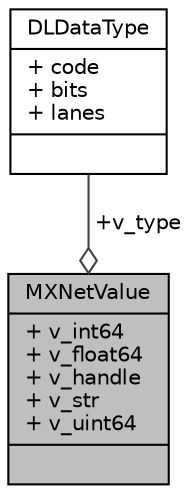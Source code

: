 digraph "MXNetValue"
{
 // LATEX_PDF_SIZE
  edge [fontname="Helvetica",fontsize="10",labelfontname="Helvetica",labelfontsize="10"];
  node [fontname="Helvetica",fontsize="10",shape=record];
  Node1 [label="{MXNetValue\n|+ v_int64\l+ v_float64\l+ v_handle\l+ v_str\l+ v_uint64\l|}",height=0.2,width=0.4,color="black", fillcolor="grey75", style="filled", fontcolor="black",tooltip="Union type of values being passed through API and function calls."];
  Node2 -> Node1 [color="grey25",fontsize="10",style="solid",label=" +v_type" ,arrowhead="odiamond",fontname="Helvetica"];
  Node2 [label="{DLDataType\n|+ code\l+ bits\l+ lanes\l|}",height=0.2,width=0.4,color="black", fillcolor="white", style="filled",URL="$structDLDataType.html",tooltip="The data type the tensor can hold."];
}
